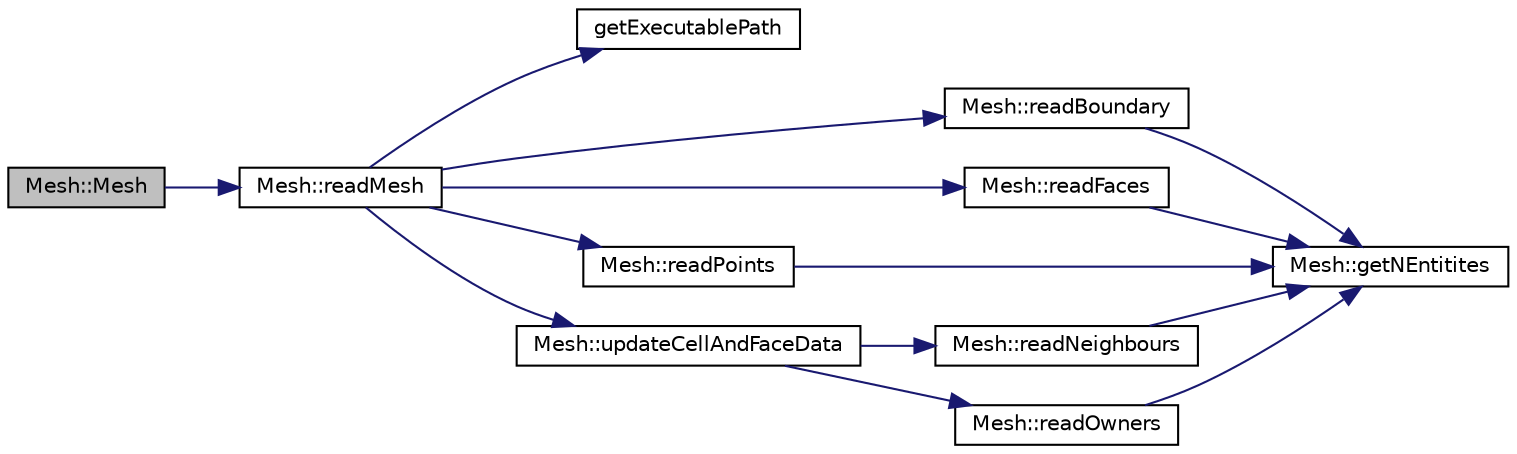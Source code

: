 digraph "Mesh::Mesh"
{
 // LATEX_PDF_SIZE
  bgcolor="transparent";
  edge [fontname="Helvetica",fontsize="10",labelfontname="Helvetica",labelfontsize="10"];
  node [fontname="Helvetica",fontsize="10",shape=record];
  rankdir="LR";
  Node1 [label="Mesh::Mesh",height=0.2,width=0.4,color="black", fillcolor="grey75", style="filled", fontcolor="black",tooltip=" "];
  Node1 -> Node2 [color="midnightblue",fontsize="10",style="solid",fontname="Helvetica"];
  Node2 [label="Mesh::readMesh",height=0.2,width=0.4,color="black",URL="$classMesh.html#a318def0c4a2ac28d63e3526451cd69b4",tooltip=" "];
  Node2 -> Node3 [color="midnightblue",fontsize="10",style="solid",fontname="Helvetica"];
  Node3 [label="getExecutablePath",height=0.2,width=0.4,color="black",URL="$findFiles_8h.html#a3594a48c55b18bcb4d789db199512bbc",tooltip=" "];
  Node2 -> Node4 [color="midnightblue",fontsize="10",style="solid",fontname="Helvetica"];
  Node4 [label="Mesh::readBoundary",height=0.2,width=0.4,color="black",URL="$classMesh.html#a1945f1494e206727086f6804bfb76405",tooltip=" "];
  Node4 -> Node5 [color="midnightblue",fontsize="10",style="solid",fontname="Helvetica"];
  Node5 [label="Mesh::getNEntitites",height=0.2,width=0.4,color="black",URL="$classMesh.html#af397c5929deb631f4bade90092b002fe",tooltip=" "];
  Node2 -> Node6 [color="midnightblue",fontsize="10",style="solid",fontname="Helvetica"];
  Node6 [label="Mesh::readFaces",height=0.2,width=0.4,color="black",URL="$classMesh.html#a261a2b840a9cd2e39c48e4d7a3fee4e8",tooltip=" "];
  Node6 -> Node5 [color="midnightblue",fontsize="10",style="solid",fontname="Helvetica"];
  Node2 -> Node7 [color="midnightblue",fontsize="10",style="solid",fontname="Helvetica"];
  Node7 [label="Mesh::readPoints",height=0.2,width=0.4,color="black",URL="$classMesh.html#af73f8ad21fdc6299e547a5a10ec54c2e",tooltip=" "];
  Node7 -> Node5 [color="midnightblue",fontsize="10",style="solid",fontname="Helvetica"];
  Node2 -> Node8 [color="midnightblue",fontsize="10",style="solid",fontname="Helvetica"];
  Node8 [label="Mesh::updateCellAndFaceData",height=0.2,width=0.4,color="black",URL="$classMesh.html#a9af4bbcf19e2f7da7757ed64c9af48d8",tooltip=" "];
  Node8 -> Node9 [color="midnightblue",fontsize="10",style="solid",fontname="Helvetica"];
  Node9 [label="Mesh::readNeighbours",height=0.2,width=0.4,color="black",URL="$classMesh.html#a77be57ef6a47456f2347fcffb9e56461",tooltip=" "];
  Node9 -> Node5 [color="midnightblue",fontsize="10",style="solid",fontname="Helvetica"];
  Node8 -> Node10 [color="midnightblue",fontsize="10",style="solid",fontname="Helvetica"];
  Node10 [label="Mesh::readOwners",height=0.2,width=0.4,color="black",URL="$classMesh.html#a819a376af40d54b037040bb6dc20e3f3",tooltip=" "];
  Node10 -> Node5 [color="midnightblue",fontsize="10",style="solid",fontname="Helvetica"];
}

